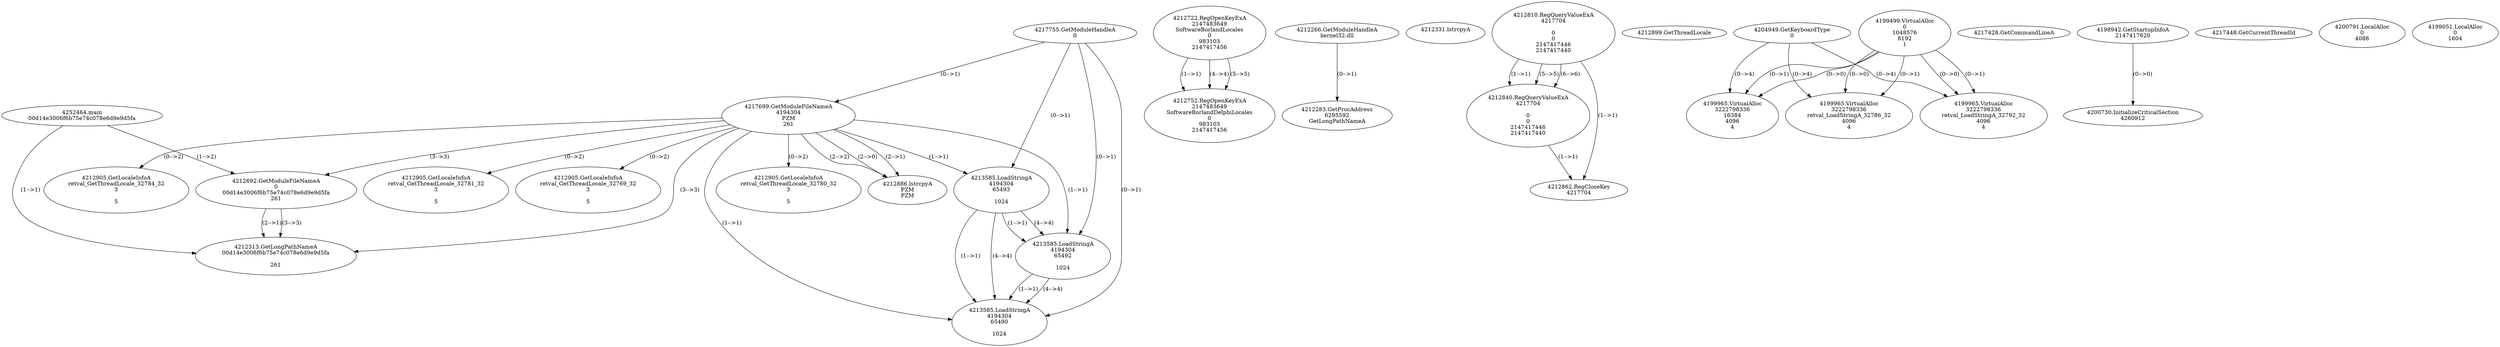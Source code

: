 // Global SCDG with merge call
digraph {
	0 [label="4252464.main
00d14e3006f6b75e74c078e6d9e9d5fa"]
	1 [label="4217755.GetModuleHandleA
0"]
	2 [label="4217699.GetModuleFileNameA
4194304
PZM
261"]
	1 -> 2 [label="(0-->1)"]
	3 [label="4212692.GetModuleFileNameA
0
00d14e3006f6b75e74c078e6d9e9d5fa
261"]
	0 -> 3 [label="(1-->2)"]
	2 -> 3 [label="(3-->3)"]
	4 [label="4212722.RegOpenKeyExA
2147483649
Software\Borland\Locales
0
983103
2147417456"]
	5 [label="4212752.RegOpenKeyExA
2147483649
Software\Borland\Delphi\Locales
0
983103
2147417456"]
	4 -> 5 [label="(1-->1)"]
	4 -> 5 [label="(4-->4)"]
	4 -> 5 [label="(5-->5)"]
	6 [label="4212266.GetModuleHandleA
kernel32.dll"]
	7 [label="4212283.GetProcAddress
6295592
GetLongPathNameA"]
	6 -> 7 [label="(0-->1)"]
	8 [label="4212313.GetLongPathNameA
00d14e3006f6b75e74c078e6d9e9d5fa

261"]
	0 -> 8 [label="(1-->1)"]
	3 -> 8 [label="(2-->1)"]
	2 -> 8 [label="(3-->3)"]
	3 -> 8 [label="(3-->3)"]
	9 [label="4212331.lstrcpyA

"]
	10 [label="4212810.RegQueryValueExA
4217704

0
0
2147417446
2147417440"]
	11 [label="4212840.RegQueryValueExA
4217704

0
0
2147417446
2147417440"]
	10 -> 11 [label="(1-->1)"]
	10 -> 11 [label="(5-->5)"]
	10 -> 11 [label="(6-->6)"]
	12 [label="4212862.RegCloseKey
4217704"]
	10 -> 12 [label="(1-->1)"]
	11 -> 12 [label="(1-->1)"]
	13 [label="4212886.lstrcpyA
PZM
PZM"]
	2 -> 13 [label="(2-->1)"]
	2 -> 13 [label="(2-->2)"]
	2 -> 13 [label="(2-->0)"]
	14 [label="4212899.GetThreadLocale
"]
	15 [label="4212905.GetLocaleInfoA
retval_GetThreadLocale_32784_32
3

5"]
	2 -> 15 [label="(0-->2)"]
	16 [label="4204949.GetKeyboardType
0"]
	17 [label="4217428.GetCommandLineA
"]
	18 [label="4198942.GetStartupInfoA
2147417620"]
	19 [label="4217448.GetCurrentThreadId
"]
	20 [label="4213585.LoadStringA
4194304
65493

1024"]
	1 -> 20 [label="(0-->1)"]
	2 -> 20 [label="(1-->1)"]
	21 [label="4200730.InitializeCriticalSection
4260912"]
	18 -> 21 [label="(0-->0)"]
	22 [label="4200791.LocalAlloc
0
4088"]
	23 [label="4199499.VirtualAlloc
0
1048576
8192
1"]
	24 [label="4199051.LocalAlloc
0
1604"]
	25 [label="4199965.VirtualAlloc
3222798336
16384
4096
4"]
	23 -> 25 [label="(0-->1)"]
	16 -> 25 [label="(0-->4)"]
	23 -> 25 [label="(0-->0)"]
	26 [label="4212905.GetLocaleInfoA
retval_GetThreadLocale_32781_32
3

5"]
	2 -> 26 [label="(0-->2)"]
	27 [label="4213585.LoadStringA
4194304
65492

1024"]
	1 -> 27 [label="(0-->1)"]
	2 -> 27 [label="(1-->1)"]
	20 -> 27 [label="(1-->1)"]
	20 -> 27 [label="(4-->4)"]
	28 [label="4212905.GetLocaleInfoA
retval_GetThreadLocale_32769_32
3

5"]
	2 -> 28 [label="(0-->2)"]
	29 [label="4213585.LoadStringA
4194304
65490

1024"]
	1 -> 29 [label="(0-->1)"]
	2 -> 29 [label="(1-->1)"]
	20 -> 29 [label="(1-->1)"]
	27 -> 29 [label="(1-->1)"]
	20 -> 29 [label="(4-->4)"]
	27 -> 29 [label="(4-->4)"]
	30 [label="4212905.GetLocaleInfoA
retval_GetThreadLocale_32780_32
3

5"]
	2 -> 30 [label="(0-->2)"]
	31 [label="4199965.VirtualAlloc
3222798336
retval_LoadStringA_32792_32
4096
4"]
	23 -> 31 [label="(0-->1)"]
	16 -> 31 [label="(0-->4)"]
	23 -> 31 [label="(0-->0)"]
	32 [label="4199965.VirtualAlloc
3222798336
retval_LoadStringA_32786_32
4096
4"]
	23 -> 32 [label="(0-->1)"]
	16 -> 32 [label="(0-->4)"]
	23 -> 32 [label="(0-->0)"]
}
